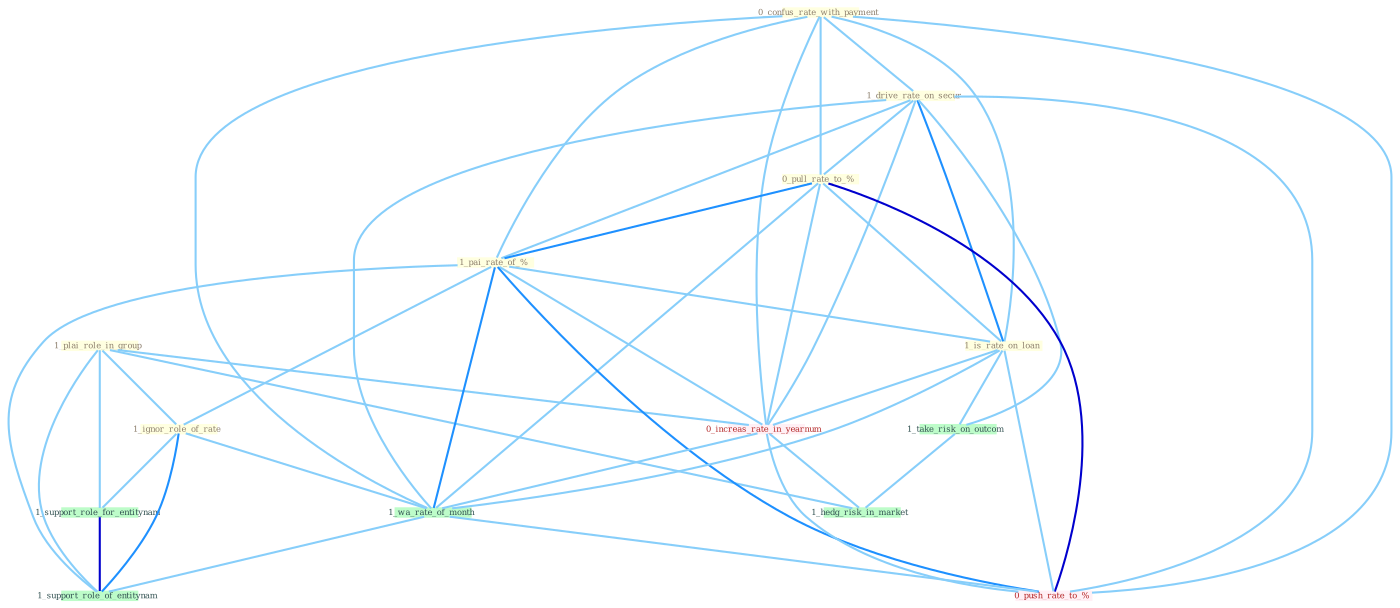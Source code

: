 Graph G{ 
    node
    [shape=polygon,style=filled,width=.5,height=.06,color="#BDFCC9",fixedsize=true,fontsize=4,
    fontcolor="#2f4f4f"];
    {node
    [color="#ffffe0", fontcolor="#8b7d6b"] "1_plai_role_in_group " "0_confus_rate_with_payment " "1_drive_rate_on_secur " "0_pull_rate_to_% " "1_pai_rate_of_% " "1_is_rate_on_loan " "1_ignor_role_of_rate "}
{node [color="#fff0f5", fontcolor="#b22222"] "0_increas_rate_in_yearnum " "0_push_rate_to_% "}
edge [color="#B0E2FF"];

	"1_plai_role_in_group " -- "1_ignor_role_of_rate " [w="1", color="#87cefa" ];
	"1_plai_role_in_group " -- "0_increas_rate_in_yearnum " [w="1", color="#87cefa" ];
	"1_plai_role_in_group " -- "1_support_role_for_entitynam " [w="1", color="#87cefa" ];
	"1_plai_role_in_group " -- "1_support_role_of_entitynam " [w="1", color="#87cefa" ];
	"1_plai_role_in_group " -- "1_hedg_risk_in_market " [w="1", color="#87cefa" ];
	"0_confus_rate_with_payment " -- "1_drive_rate_on_secur " [w="1", color="#87cefa" ];
	"0_confus_rate_with_payment " -- "0_pull_rate_to_% " [w="1", color="#87cefa" ];
	"0_confus_rate_with_payment " -- "1_pai_rate_of_% " [w="1", color="#87cefa" ];
	"0_confus_rate_with_payment " -- "1_is_rate_on_loan " [w="1", color="#87cefa" ];
	"0_confus_rate_with_payment " -- "0_increas_rate_in_yearnum " [w="1", color="#87cefa" ];
	"0_confus_rate_with_payment " -- "1_wa_rate_of_month " [w="1", color="#87cefa" ];
	"0_confus_rate_with_payment " -- "0_push_rate_to_% " [w="1", color="#87cefa" ];
	"1_drive_rate_on_secur " -- "0_pull_rate_to_% " [w="1", color="#87cefa" ];
	"1_drive_rate_on_secur " -- "1_pai_rate_of_% " [w="1", color="#87cefa" ];
	"1_drive_rate_on_secur " -- "1_is_rate_on_loan " [w="2", color="#1e90ff" , len=0.8];
	"1_drive_rate_on_secur " -- "0_increas_rate_in_yearnum " [w="1", color="#87cefa" ];
	"1_drive_rate_on_secur " -- "1_wa_rate_of_month " [w="1", color="#87cefa" ];
	"1_drive_rate_on_secur " -- "1_take_risk_on_outcom " [w="1", color="#87cefa" ];
	"1_drive_rate_on_secur " -- "0_push_rate_to_% " [w="1", color="#87cefa" ];
	"0_pull_rate_to_% " -- "1_pai_rate_of_% " [w="2", color="#1e90ff" , len=0.8];
	"0_pull_rate_to_% " -- "1_is_rate_on_loan " [w="1", color="#87cefa" ];
	"0_pull_rate_to_% " -- "0_increas_rate_in_yearnum " [w="1", color="#87cefa" ];
	"0_pull_rate_to_% " -- "1_wa_rate_of_month " [w="1", color="#87cefa" ];
	"0_pull_rate_to_% " -- "0_push_rate_to_% " [w="3", color="#0000cd" , len=0.6];
	"1_pai_rate_of_% " -- "1_is_rate_on_loan " [w="1", color="#87cefa" ];
	"1_pai_rate_of_% " -- "1_ignor_role_of_rate " [w="1", color="#87cefa" ];
	"1_pai_rate_of_% " -- "0_increas_rate_in_yearnum " [w="1", color="#87cefa" ];
	"1_pai_rate_of_% " -- "1_wa_rate_of_month " [w="2", color="#1e90ff" , len=0.8];
	"1_pai_rate_of_% " -- "0_push_rate_to_% " [w="2", color="#1e90ff" , len=0.8];
	"1_pai_rate_of_% " -- "1_support_role_of_entitynam " [w="1", color="#87cefa" ];
	"1_is_rate_on_loan " -- "0_increas_rate_in_yearnum " [w="1", color="#87cefa" ];
	"1_is_rate_on_loan " -- "1_wa_rate_of_month " [w="1", color="#87cefa" ];
	"1_is_rate_on_loan " -- "1_take_risk_on_outcom " [w="1", color="#87cefa" ];
	"1_is_rate_on_loan " -- "0_push_rate_to_% " [w="1", color="#87cefa" ];
	"1_ignor_role_of_rate " -- "1_wa_rate_of_month " [w="1", color="#87cefa" ];
	"1_ignor_role_of_rate " -- "1_support_role_for_entitynam " [w="1", color="#87cefa" ];
	"1_ignor_role_of_rate " -- "1_support_role_of_entitynam " [w="2", color="#1e90ff" , len=0.8];
	"0_increas_rate_in_yearnum " -- "1_wa_rate_of_month " [w="1", color="#87cefa" ];
	"0_increas_rate_in_yearnum " -- "0_push_rate_to_% " [w="1", color="#87cefa" ];
	"0_increas_rate_in_yearnum " -- "1_hedg_risk_in_market " [w="1", color="#87cefa" ];
	"1_wa_rate_of_month " -- "0_push_rate_to_% " [w="1", color="#87cefa" ];
	"1_wa_rate_of_month " -- "1_support_role_of_entitynam " [w="1", color="#87cefa" ];
	"1_support_role_for_entitynam " -- "1_support_role_of_entitynam " [w="3", color="#0000cd" , len=0.6];
	"1_take_risk_on_outcom " -- "1_hedg_risk_in_market " [w="1", color="#87cefa" ];
}
